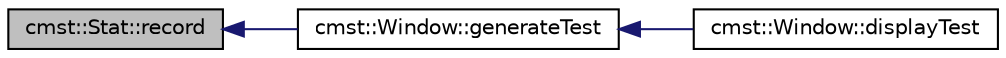 digraph "cmst::Stat::record"
{
  edge [fontname="Helvetica",fontsize="10",labelfontname="Helvetica",labelfontsize="10"];
  node [fontname="Helvetica",fontsize="10",shape=record];
  rankdir="LR";
  Node1 [label="cmst::Stat::record",height=0.2,width=0.4,color="black", fillcolor="grey75", style="filled", fontcolor="black"];
  Node1 -> Node2 [dir="back",color="midnightblue",fontsize="10",style="solid"];
  Node2 [label="cmst::Window::generateTest",height=0.2,width=0.4,color="black", fillcolor="white", style="filled",URL="$classcmst_1_1_window.html#acda99115d9c67f83de4d8f5a94f2647c"];
  Node2 -> Node3 [dir="back",color="midnightblue",fontsize="10",style="solid"];
  Node3 [label="cmst::Window::displayTest",height=0.2,width=0.4,color="black", fillcolor="white", style="filled",URL="$classcmst_1_1_window.html#aa3f5edeebdd298190bdb4676b4838f75"];
}

